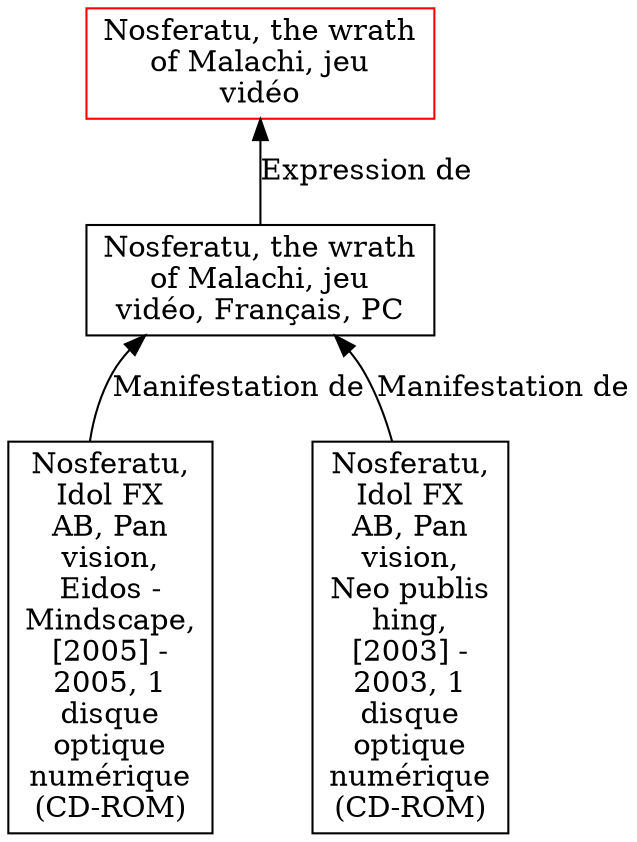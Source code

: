 // Notice UMLRM0090
digraph UMLRM0090 {
	node [align=left shape=rect]
	size="20,20"
	rankdir=BT
	UMLRM0090 [label="Nosferatu, the wrath
of Malachi, jeu
vidéo" color=red]
	UMLRM0091 [label="Nosferatu, the wrath
of Malachi, jeu
vidéo, Français, PC"]
	UMLRM0091 -> UMLRM0090 [label="Expression de"]
	UMLRM0092 [label="Nosferatu,
Idol FX
AB, Pan
vision,
Eidos -
Mindscape,
[2005] -
2005, 1
disque
optique
numérique
(CD-ROM)"]
	UMLRM0092 -> UMLRM0091 [label="Manifestation de"]
	UMLRM0095 [label="Nosferatu,
Idol FX
AB, Pan
vision,
Neo publis
hing,
[2003] -
2003, 1
disque
optique
numérique
(CD-ROM)"]
	UMLRM0095 -> UMLRM0091 [label="Manifestation de"]
}
